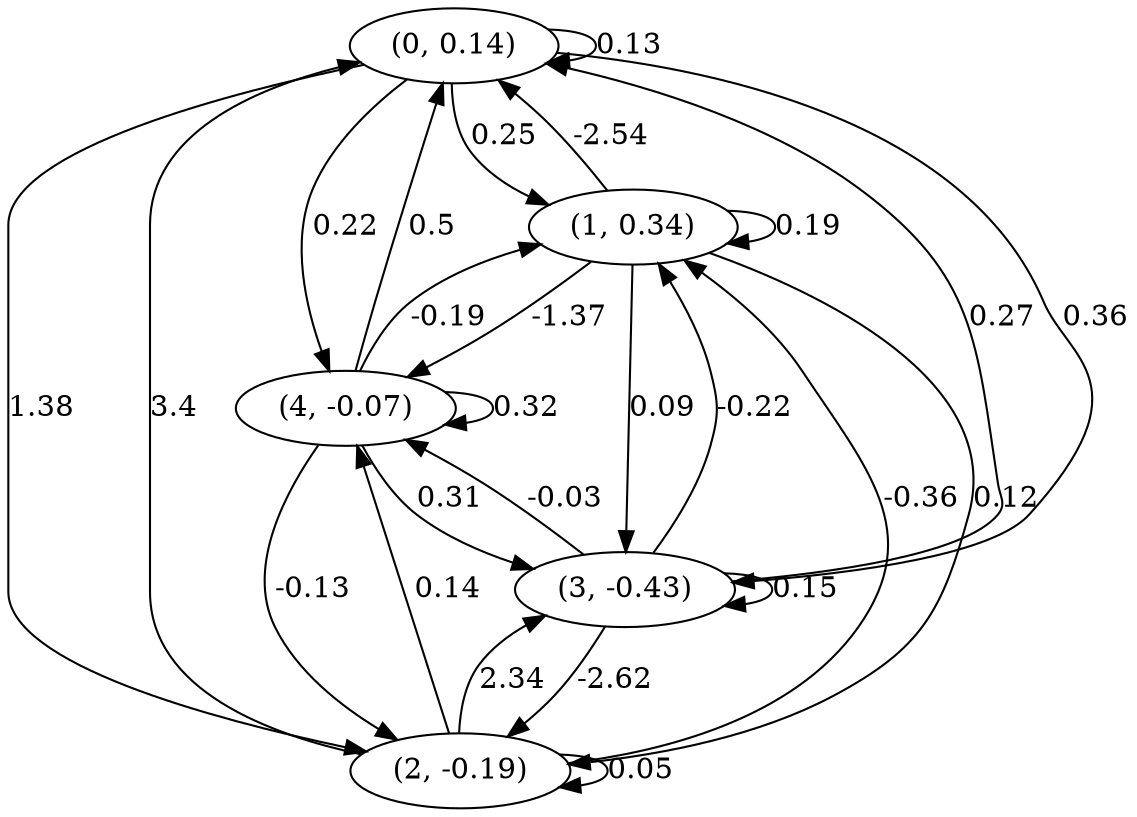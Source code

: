 digraph {
    0 [ label = "(0, 0.14)" ]
    1 [ label = "(1, 0.34)" ]
    2 [ label = "(2, -0.19)" ]
    3 [ label = "(3, -0.43)" ]
    4 [ label = "(4, -0.07)" ]
    0 -> 0 [ label = "0.13" ]
    1 -> 1 [ label = "0.19" ]
    2 -> 2 [ label = "0.05" ]
    3 -> 3 [ label = "0.15" ]
    4 -> 4 [ label = "0.32" ]
    1 -> 0 [ label = "-2.54" ]
    2 -> 0 [ label = "3.4" ]
    3 -> 0 [ label = "0.27" ]
    4 -> 0 [ label = "0.5" ]
    0 -> 1 [ label = "0.25" ]
    2 -> 1 [ label = "-0.36" ]
    3 -> 1 [ label = "-0.22" ]
    4 -> 1 [ label = "-0.19" ]
    0 -> 2 [ label = "1.38" ]
    1 -> 2 [ label = "0.12" ]
    3 -> 2 [ label = "-2.62" ]
    4 -> 2 [ label = "-0.13" ]
    0 -> 3 [ label = "0.36" ]
    1 -> 3 [ label = "0.09" ]
    2 -> 3 [ label = "2.34" ]
    4 -> 3 [ label = "0.31" ]
    0 -> 4 [ label = "0.22" ]
    1 -> 4 [ label = "-1.37" ]
    2 -> 4 [ label = "0.14" ]
    3 -> 4 [ label = "-0.03" ]
}

